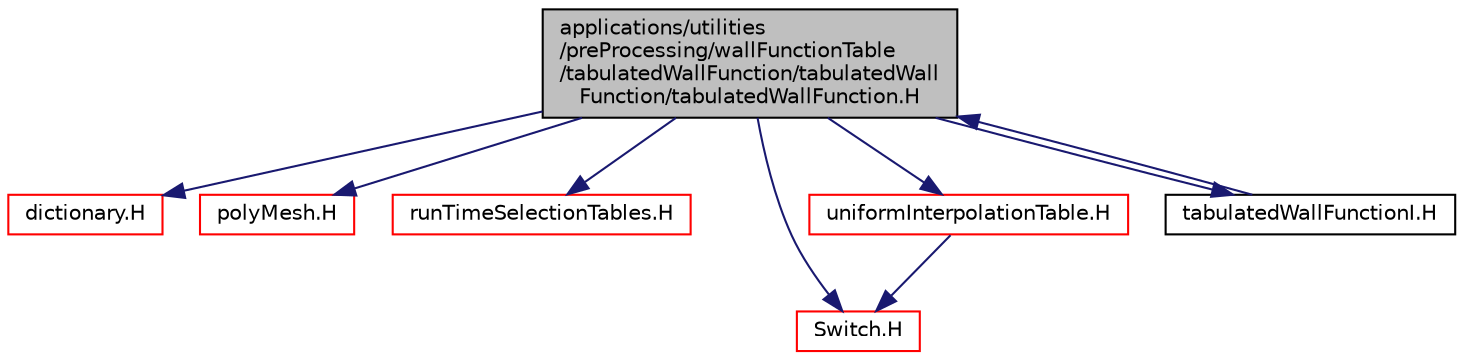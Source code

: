 digraph "applications/utilities/preProcessing/wallFunctionTable/tabulatedWallFunction/tabulatedWallFunction/tabulatedWallFunction.H"
{
  bgcolor="transparent";
  edge [fontname="Helvetica",fontsize="10",labelfontname="Helvetica",labelfontsize="10"];
  node [fontname="Helvetica",fontsize="10",shape=record];
  Node0 [label="applications/utilities\l/preProcessing/wallFunctionTable\l/tabulatedWallFunction/tabulatedWall\lFunction/tabulatedWallFunction.H",height=0.2,width=0.4,color="black", fillcolor="grey75", style="filled", fontcolor="black"];
  Node0 -> Node1 [color="midnightblue",fontsize="10",style="solid",fontname="Helvetica"];
  Node1 [label="dictionary.H",height=0.2,width=0.4,color="red",URL="$a09506.html"];
  Node0 -> Node85 [color="midnightblue",fontsize="10",style="solid",fontname="Helvetica"];
  Node85 [label="polyMesh.H",height=0.2,width=0.4,color="red",URL="$a12398.html"];
  Node0 -> Node68 [color="midnightblue",fontsize="10",style="solid",fontname="Helvetica"];
  Node68 [label="runTimeSelectionTables.H",height=0.2,width=0.4,color="red",URL="$a09992.html",tooltip="Macros to ease declaration of run-time selection tables. "];
  Node0 -> Node235 [color="midnightblue",fontsize="10",style="solid",fontname="Helvetica"];
  Node235 [label="Switch.H",height=0.2,width=0.4,color="red",URL="$a12926.html"];
  Node0 -> Node236 [color="midnightblue",fontsize="10",style="solid",fontname="Helvetica"];
  Node236 [label="uniformInterpolationTable.H",height=0.2,width=0.4,color="red",URL="$a11240.html"];
  Node236 -> Node235 [color="midnightblue",fontsize="10",style="solid",fontname="Helvetica"];
  Node0 -> Node238 [color="midnightblue",fontsize="10",style="solid",fontname="Helvetica"];
  Node238 [label="tabulatedWallFunctionI.H",height=0.2,width=0.4,color="black",URL="$a19904.html"];
  Node238 -> Node0 [color="midnightblue",fontsize="10",style="solid",fontname="Helvetica"];
}
